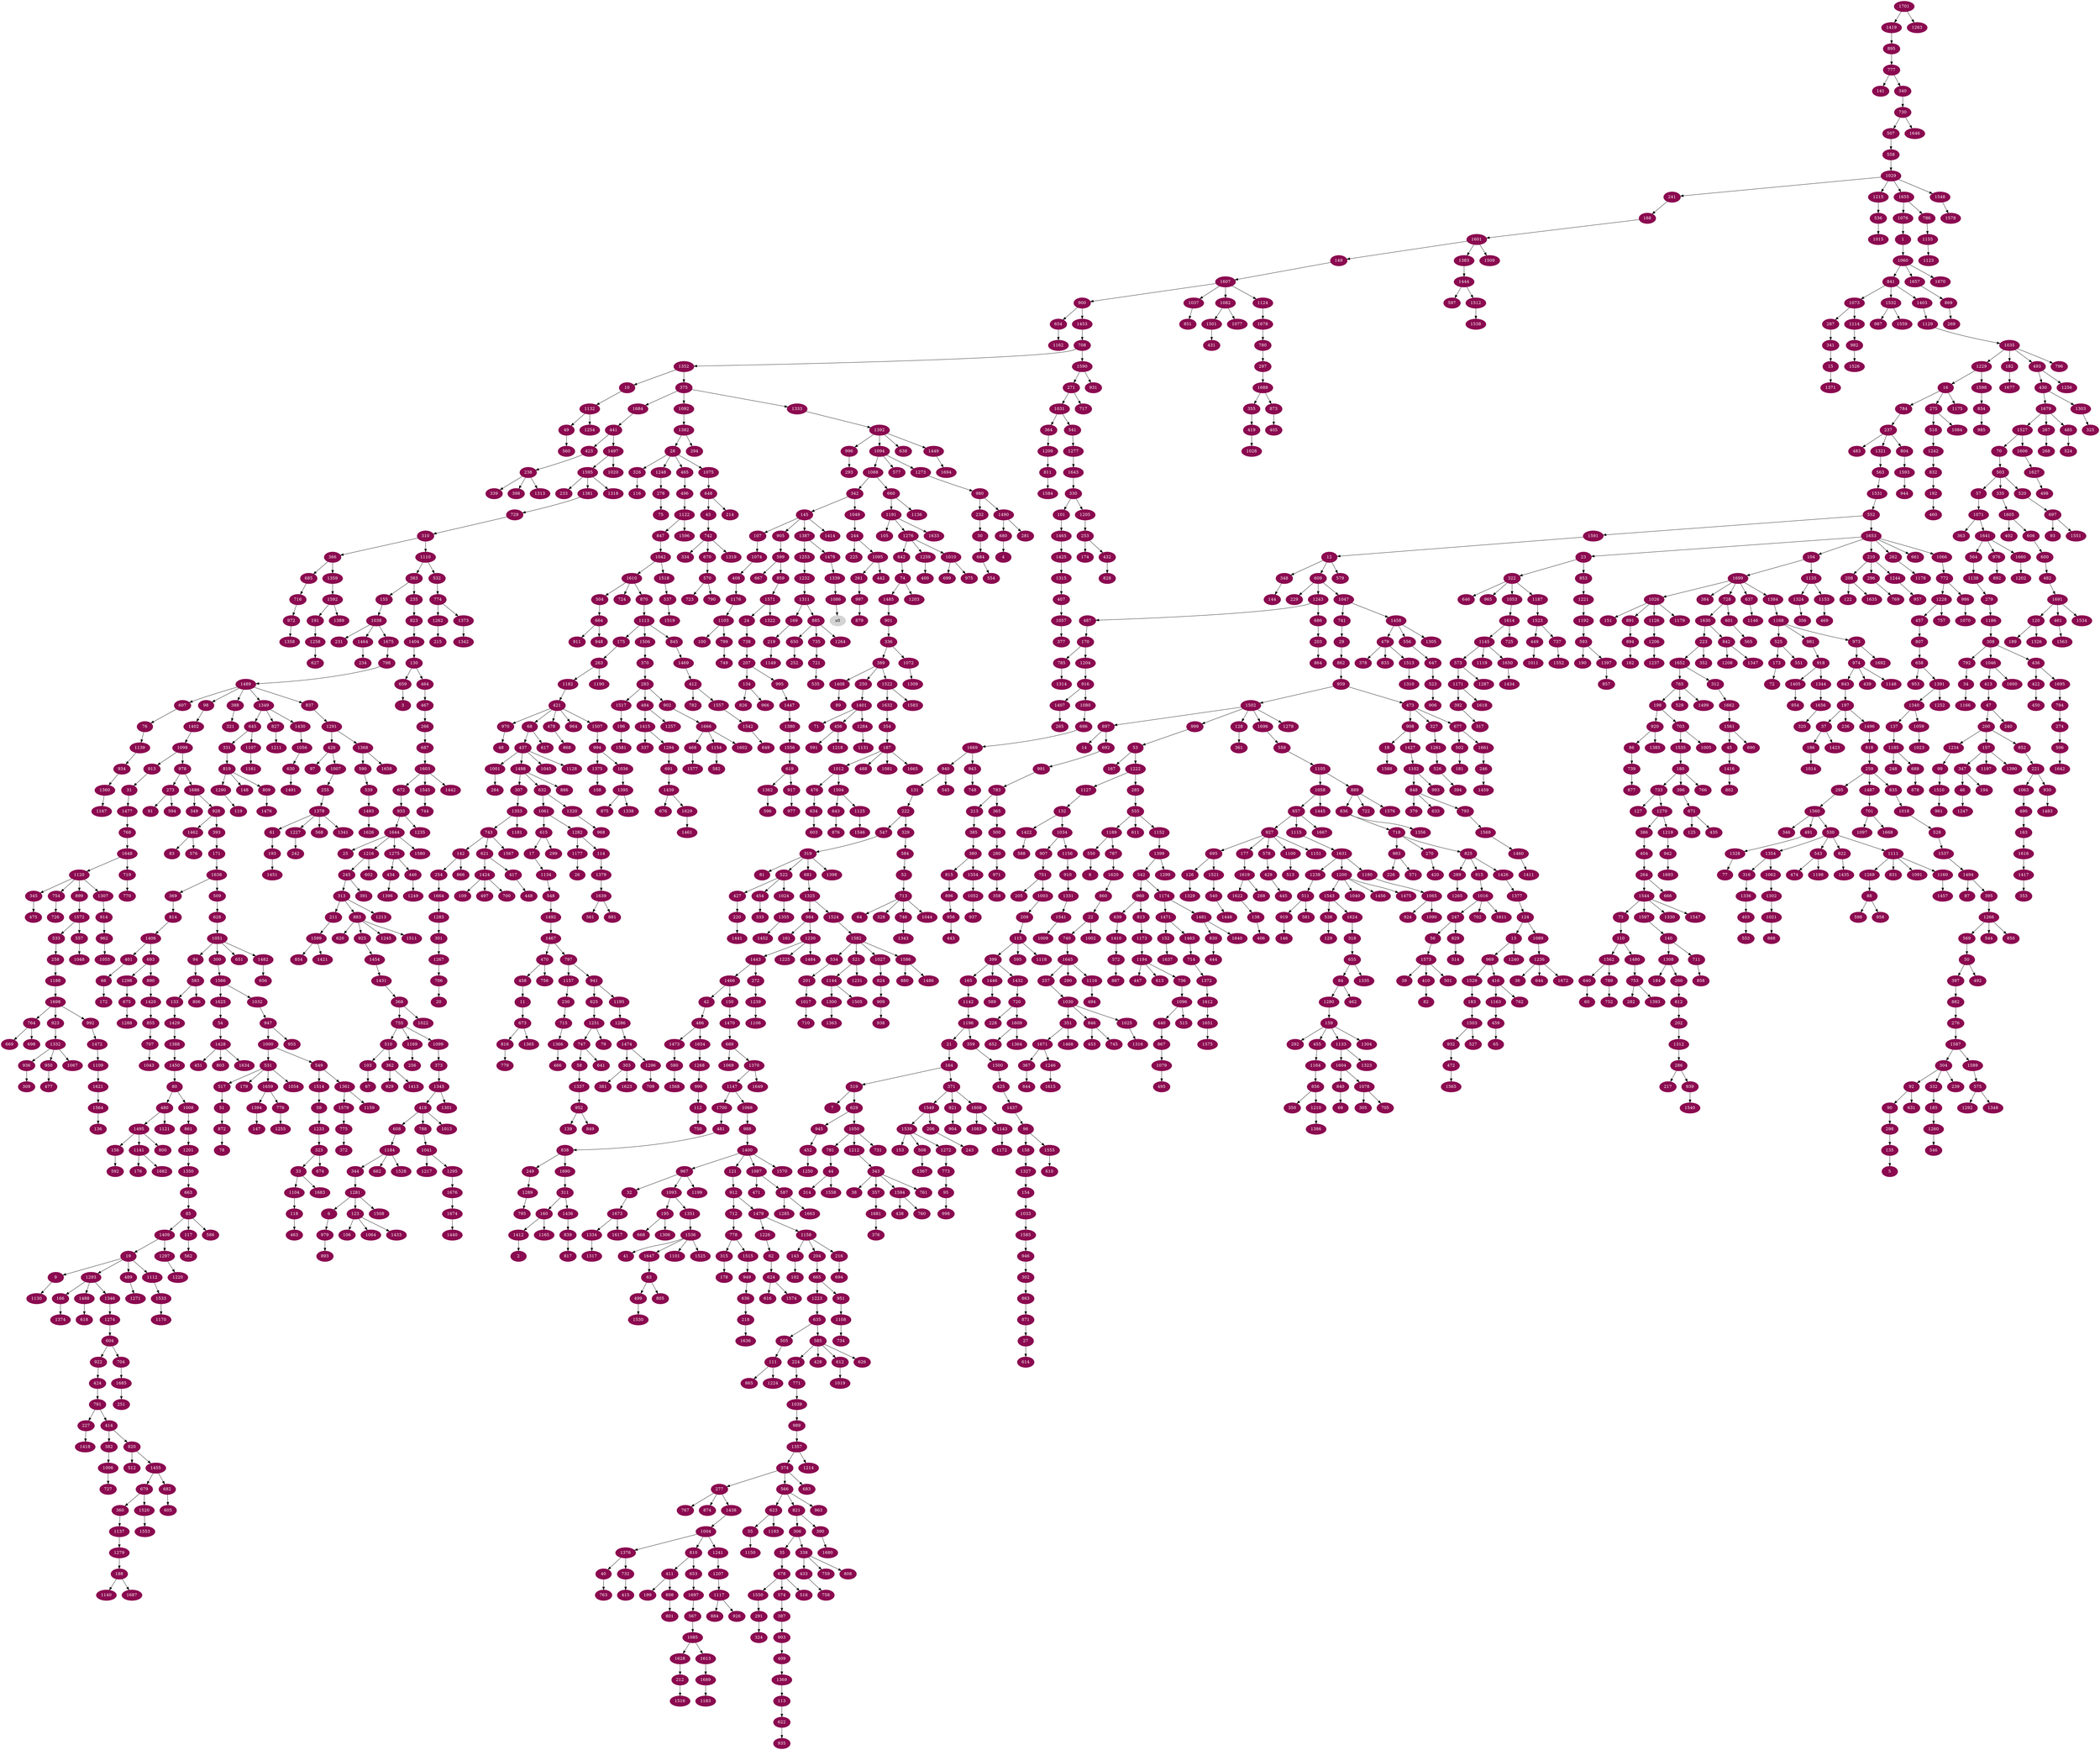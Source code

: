digraph G {
node [color=deeppink4, style=filled, fontcolor=white];
1076 -> 1;
1412 -> 2;
659 -> 3;
680 -> 4;
135 -> 5;
1281 -> 6;
519 -> 7;
550 -> 8;
19 -> 9;
1352 -> 10;
458 -> 11;
1591 -> 12;
124 -> 13;
897 -> 14;
341 -> 15;
1229 -> 16;
615 -> 17;
908 -> 18;
1409 -> 19;
706 -> 20;
1196 -> 21;
860 -> 22;
1653 -> 23;
1571 -> 24;
1644 -> 25;
1177 -> 26;
871 -> 27;
1382 -> 28;
741 -> 29;
232 -> 30;
913 -> 31;
967 -> 32;
323 -> 33;
792 -> 34;
306 -> 35;
1236 -> 36;
197 -> 37;
343 -> 38;
1573 -> 39;
1376 -> 40;
1536 -> 41;
1466 -> 42;
648 -> 43;
781 -> 44;
1561 -> 45;
347 -> 46;
413 -> 47;
970 -> 48;
1132 -> 49;
569 -> 50;
517 -> 51;
584 -> 52;
999 -> 53;
1625 -> 54;
623 -> 55;
247 -> 56;
503 -> 57;
747 -> 58;
1514 -> 59;
640 -> 60;
1378 -> 61;
1226 -> 62;
1647 -> 63;
713 -> 64;
459 -> 65;
401 -> 66;
103 -> 67;
421 -> 68;
840 -> 69;
1527 -> 70;
1401 -> 71;
173 -> 72;
1544 -> 73;
642 -> 74;
278 -> 75;
607 -> 76;
1328 -> 77;
872 -> 78;
1251 -> 79;
1450 -> 80;
319 -> 81;
410 -> 82;
1462 -> 83;
655 -> 84;
663 -> 85;
920 -> 86;
1494 -> 87;
1269 -> 88;
1408 -> 89;
92 -> 90;
273 -> 91;
304 -> 92;
697 -> 93;
1051 -> 94;
773 -> 95;
1437 -> 96;
426 -> 97;
1489 -> 98;
1234 -> 99;
1103 -> 100;
330 -> 101;
143 -> 102;
510 -> 103;
1653 -> 104;
1191 -> 105;
123 -> 106;
145 -> 107;
1375 -> 108;
1424 -> 109;
73 -> 110;
505 -> 111;
990 -> 112;
1369 -> 113;
1282 -> 114;
209 -> 115;
326 -> 116;
85 -> 117;
1104 -> 118;
1290 -> 119;
1691 -> 120;
1400 -> 121;
208 -> 122;
1281 -> 123;
1377 -> 124;
671 -> 125;
695 -> 126;
733 -> 127;
1502 -> 128;
538 -> 129;
1404 -> 130;
940 -> 131;
1127 -> 132;
583 -> 133;
207 -> 134;
298 -> 135;
1564 -> 136;
1340 -> 137;
1622 -> 138;
952 -> 139;
1597 -> 140;
777 -> 141;
743 -> 142;
1158 -> 143;
348 -> 144;
342 -> 145;
919 -> 146;
1394 -> 147;
819 -> 148;
1601 -> 149;
1466 -> 150;
1026 -> 151;
1471 -> 152;
1539 -> 153;
1327 -> 154;
383 -> 155;
1495 -> 156;
200 -> 157;
96 -> 158;
1280 -> 159;
311 -> 160;
984 -> 161;
894 -> 162;
490 -> 163;
21 -> 164;
399 -> 165;
1293 -> 166;
53 -> 167;
241 -> 168;
1311 -> 169;
487 -> 170;
393 -> 171;
66 -> 172;
525 -> 173;
253 -> 174;
1113 -> 175;
1141 -> 176;
927 -> 177;
315 -> 178;
531 -> 179;
1535 -> 180;
502 -> 181;
1035 -> 182;
1529 -> 183;
1308 -> 184;
332 -> 185;
37 -> 186;
354 -> 187;
1279 -> 188;
120 -> 189;
593 -> 190;
1592 -> 191;
832 -> 192;
61 -> 193;
347 -> 194;
1093 -> 195;
1517 -> 196;
843 -> 197;
765 -> 198;
411 -> 199;
47 -> 200;
534 -> 201;
812 -> 202;
686 -> 203;
1158 -> 204;
751 -> 205;
1549 -> 206;
738 -> 207;
210 -> 208;
1003 -> 209;
1653 -> 210;
313 -> 211;
1628 -> 212;
783 -> 213;
648 -> 214;
1262 -> 215;
1158 -> 216;
286 -> 217;
636 -> 218;
169 -> 219;
427 -> 220;
852 -> 221;
131 -> 222;
1630 -> 223;
585 -> 224;
244 -> 225;
983 -> 226;
791 -> 227;
720 -> 228;
609 -> 229;
1157 -> 230;
1038 -> 231;
980 -> 232;
1595 -> 233;
1464 -> 234;
383 -> 235;
197 -> 236;
784 -> 237;
423 -> 238;
304 -> 239;
47 -> 240;
1029 -> 241;
1227 -> 242;
206 -> 243;
1049 -> 244;
1216 -> 245;
1661 -> 246;
1016 -> 247;
1185 -> 248;
838 -> 249;
389 -> 250;
1685 -> 251;
650 -> 252;
1205 -> 253;
142 -> 254;
1007 -> 255;
1169 -> 256;
1645 -> 257;
533 -> 258;
818 -> 259;
1308 -> 260;
1095 -> 261;
1653 -> 262;
175 -> 263;
404 -> 264;
1407 -> 265;
467 -> 266;
1679 -> 267;
267 -> 268;
869 -> 269;
718 -> 270;
1590 -> 271;
1443 -> 272;
978 -> 273;
794 -> 274;
16 -> 275;
882 -> 276;
374 -> 277;
1248 -> 278;
1138 -> 279;
500 -> 280;
1490 -> 281;
753 -> 282;
370 -> 283;
1001 -> 284;
1222 -> 285;
1312 -> 286;
1073 -> 287;
1619 -> 288;
825 -> 289;
1645 -> 290;
1550 -> 291;
159 -> 292;
996 -> 293;
1382 -> 294;
259 -> 295;
210 -> 296;
780 -> 297;
90 -> 298;
615 -> 299;
1051 -> 300;
1283 -> 301;
946 -> 302;
1474 -> 303;
1587 -> 304;
1078 -> 305;
821 -> 306;
1498 -> 307;
1186 -> 308;
936 -> 309;
729 -> 310;
1690 -> 311;
1652 -> 312;
245 -> 313;
44 -> 314;
778 -> 315;
1354 -> 316;
392 -> 317;
1624 -> 318;
547 -> 319;
1656 -> 320;
388 -> 321;
23 -> 322;
1233 -> 323;
291 -> 324;
1303 -> 325;
28 -> 326;
473 -> 327;
713 -> 328;
222 -> 329;
1643 -> 330;
645 -> 331;
304 -> 332;
454 -> 333;
742 -> 334;
503 -> 335;
901 -> 336;
1415 -> 337;
306 -> 338;
238 -> 339;
777 -> 340;
287 -> 341;
1088 -> 342;
1212 -> 343;
1184 -> 344;
1120 -> 345;
1560 -> 346;
157 -> 347;
12 -> 348;
1686 -> 349;
856 -> 350;
1030 -> 351;
223 -> 352;
1417 -> 353;
1632 -> 354;
1688 -> 355;
1324 -> 356;
343 -> 357;
971 -> 358;
1196 -> 359;
679 -> 360;
128 -> 361;
510 -> 362;
1071 -> 363;
1031 -> 364;
783 -> 365;
310 -> 366;
1671 -> 367;
1431 -> 368;
1638 -> 369;
1506 -> 370;
164 -> 371;
775 -> 372;
1099 -> 373;
1357 -> 374;
1352 -> 375;
1681 -> 376;
1057 -> 377;
479 -> 378;
848 -> 379;
385 -> 380;
303 -> 381;
414 -> 382;
1110 -> 383;
1699 -> 384;
213 -> 385;
1270 -> 386;
574 -> 387;
1489 -> 388;
336 -> 389;
821 -> 390;
245 -> 391;
1171 -> 392;
928 -> 393;
526 -> 394;
1494 -> 395;
180 -> 396;
50 -> 397;
238 -> 398;
115 -> 399;
1259 -> 400;
1406 -> 401;
1605 -> 402;
1336 -> 403;
386 -> 404;
873 -> 405;
138 -> 406;
1315 -> 407;
1074 -> 408;
903 -> 409;
1573 -> 410;
810 -> 411;
1469 -> 412;
1046 -> 413;
791 -> 414;
732 -> 415;
969 -> 416;
621 -> 417;
1345 -> 418;
355 -> 419;
270 -> 420;
1182 -> 421;
436 -> 422;
441 -> 423;
922 -> 424;
1500 -> 425;
1291 -> 426;
522 -> 427;
585 -> 428;
578 -> 429;
493 -> 430;
1501 -> 431;
253 -> 432;
338 -> 433;
1275 -> 434;
671 -> 435;
308 -> 436;
68 -> 437;
1594 -> 438;
974 -> 439;
1096 -> 440;
1684 -> 441;
1095 -> 442;
956 -> 443;
830 -> 444;
429 -> 445;
1275 -> 446;
1194 -> 447;
417 -> 448;
1523 -> 449;
422 -> 450;
1428 -> 451;
945 -> 452;
846 -> 453;
522 -> 454;
159 -> 455;
1401 -> 456;
1228 -> 457;
470 -> 458;
1163 -> 459;
192 -> 460;
1691 -> 461;
84 -> 462;
118 -> 463;
130 -> 464;
28 -> 465;
1366 -> 466;
464 -> 467;
1666 -> 468;
1153 -> 469;
1467 -> 470;
1087 -> 471;
932 -> 472;
959 -> 473;
543 -> 474;
345 -> 475;
1012 -> 476;
950 -> 477;
421 -> 478;
1458 -> 479;
80 -> 480;
1700 -> 481;
600 -> 482;
237 -> 483;
283 -> 484;
1679 -> 485;
42 -> 486;
1243 -> 487;
187 -> 488;
19 -> 489;
1063 -> 490;
1560 -> 491;
50 -> 492;
1035 -> 493;
1116 -> 494;
1079 -> 495;
465 -> 496;
1424 -> 497;
1627 -> 498;
63 -> 499;
365 -> 500;
1573 -> 501;
677 -> 502;
70 -> 503;
1610 -> 504;
635 -> 505;
274 -> 506;
730 -> 507;
1539 -> 508;
1638 -> 509;
755 -> 510;
1238 -> 511;
820 -> 512;
1100 -> 513;
829 -> 514;
1096 -> 515;
678 -> 516;
531 -> 517;
275 -> 518;
164 -> 519;
503 -> 520;
1582 -> 521;
319 -> 522;
647 -> 523;
485 -> 524;
1168 -> 525;
1261 -> 526;
1503 -> 527;
1018 -> 528;
765 -> 529;
1560 -> 530;
1000 -> 531;
1110 -> 532;
1572 -> 533;
1582 -> 534;
721 -> 535;
1215 -> 536;
1518 -> 537;
1543 -> 538;
590 -> 539;
1521 -> 540;
1031 -> 541;
1399 -> 542;
530 -> 543;
1266 -> 544;
940 -> 545;
1260 -> 546;
222 -> 547;
1134 -> 548;
1000 -> 549;
1189 -> 550;
525 -> 551;
1531 -> 552;
403 -> 553;
684 -> 554;
285 -> 555;
1458 -> 556;
1572 -> 557;
507 -> 558;
1696 -> 559;
49 -> 560;
1639 -> 561;
117 -> 562;
1321 -> 563;
1641 -> 564;
601 -> 565;
374 -> 566;
1697 -> 567;
1378 -> 568;
1266 -> 569;
670 -> 570;
983 -> 571;
1410 -> 572;
1145 -> 573;
678 -> 574;
1589 -> 575;
1462 -> 576;
1094 -> 577;
927 -> 578;
12 -> 579;
1473 -> 580;
511 -> 581;
1154 -> 582;
94 -> 583;
329 -> 584;
635 -> 585;
85 -> 586;
1087 -> 587;
1422 -> 588;
1446 -> 589;
1368 -> 590;
456 -> 591;
156 -> 592;
1192 -> 593;
273 -> 594;
115 -> 595;
1362 -> 596;
1444 -> 597;
88 -> 598;
905 -> 599;
606 -> 600;
728 -> 601;
1216 -> 602;
634 -> 603;
1274 -> 604;
682 -> 605;
1605 -> 606;
1489 -> 607;
418 -> 608;
12 -> 609;
1555 -> 610;
555 -> 611;
585 -> 612;
1194 -> 613;
27 -> 614;
1061 -> 615;
624 -> 616;
68 -> 617;
1488 -> 618;
1556 -> 619;
883 -> 620;
743 -> 621;
113 -> 622;
566 -> 623;
62 -> 624;
941 -> 625;
585 -> 626;
1258 -> 627;
509 -> 628;
519 -> 629;
1056 -> 630;
92 -> 631;
1498 -> 632;
848 -> 633;
476 -> 634;
1223 -> 635;
949 -> 636;
1699 -> 637;
1392 -> 638;
960 -> 639;
1562 -> 640;
747 -> 641;
1276 -> 642;
1504 -> 643;
1236 -> 644;
1349 -> 645;
322 -> 646;
556 -> 647;
1075 -> 648;
1542 -> 649;
885 -> 650;
1051 -> 651;
1609 -> 652;
810 -> 653;
900 -> 654;
318 -> 655;
1482 -> 656;
1058 -> 657;
807 -> 658;
130 -> 659;
1088 -> 660;
1653 -> 661;
1184 -> 662;
1350 -> 663;
504 -> 664;
204 -> 665;
264 -> 666;
599 -> 667;
195 -> 668;
764 -> 669;
742 -> 670;
396 -> 671;
1603 -> 672;
11 -> 673;
323 -> 674;
1298 -> 675;
1439 -> 676;
473 -> 677;
35 -> 678;
1455 -> 679;
1490 -> 680;
319 -> 681;
1455 -> 682;
374 -> 683;
30 -> 684;
366 -> 685;
1243 -> 686;
266 -> 687;
1185 -> 688;
1470 -> 689;
1561 -> 690;
1294 -> 691;
897 -> 692;
1406 -> 693;
216 -> 694;
927 -> 695;
1080 -> 696;
520 -> 697;
764 -> 698;
1010 -> 699;
1424 -> 700;
1487 -> 701;
1016 -> 702;
198 -> 703;
604 -> 704;
1078 -> 705;
1267 -> 706;
855 -> 707;
1453 -> 708;
1296 -> 709;
1017 -> 710;
140 -> 711;
912 -> 712;
52 -> 713;
1463 -> 714;
230 -> 715;
685 -> 716;
271 -> 717;
836 -> 718;
1648 -> 719;
1432 -> 720;
735 -> 721;
889 -> 722;
570 -> 723;
1610 -> 724;
1614 -> 725;
754 -> 726;
1006 -> 727;
1699 -> 728;
1381 -> 729;
340 -> 730;
1050 -> 731;
1376 -> 732;
180 -> 733;
1108 -> 734;
885 -> 735;
1194 -> 736;
1523 -> 737;
24 -> 738;
86 -> 739;
22 -> 740;
1047 -> 741;
43 -> 742;
1353 -> 743;
1545 -> 744;
846 -> 745;
713 -> 746;
1251 -> 747;
943 -> 748;
799 -> 749;
112 -> 750;
907 -> 751;
789 -> 752;
1480 -> 753;
1120 -> 754;
368 -> 755;
470 -> 756;
1228 -> 757;
433 -> 758;
338 -> 759;
1594 -> 760;
343 -> 761;
416 -> 762;
40 -> 763;
1698 -> 764;
1652 -> 765;
180 -> 766;
277 -> 767;
1477 -> 768;
296 -> 769;
719 -> 770;
224 -> 771;
1066 -> 772;
1272 -> 773;
532 -> 774;
1579 -> 775;
1659 -> 776;
895 -> 777;
712 -> 778;
816 -> 779;
1678 -> 780;
1050 -> 781;
412 -> 782;
991 -> 783;
16 -> 784;
170 -> 785;
1655 -> 786;
1189 -> 787;
418 -> 788;
1562 -> 789;
570 -> 790;
424 -> 791;
308 -> 792;
848 -> 793;
1695 -> 794;
1289 -> 795;
1035 -> 796;
1467 -> 797;
1675 -> 798;
1103 -> 799;
1495 -> 800;
898 -> 801;
1416 -> 802;
1428 -> 803;
237 -> 804;
63 -> 805;
583 -> 806;
457 -> 807;
338 -> 808;
819 -> 809;
1004 -> 810;
1209 -> 811;
260 -> 812;
960 -> 813;
369 -> 814;
380 -> 815;
673 -> 816;
839 -> 817;
1496 -> 818;
331 -> 819;
414 -> 820;
566 -> 821;
530 -> 822;
235 -> 823;
1027 -> 824;
718 -> 825;
134 -> 826;
1349 -> 827;
432 -> 828;
247 -> 829;
1481 -> 830;
1111 -> 831;
1242 -> 832;
479 -> 833;
1598 -> 834;
259 -> 835;
889 -> 836;
1489 -> 837;
481 -> 838;
1436 -> 839;
1604 -> 840;
1060 -> 841;
1630 -> 842;
974 -> 843;
367 -> 844;
1113 -> 845;
1030 -> 846;
1122 -> 847;
1102 -> 848;
952 -> 849;
1266 -> 850;
1037 -> 851;
200 -> 852;
23 -> 853;
1599 -> 854;
1420 -> 855;
1164 -> 856;
1397 -> 857;
711 -> 858;
599 -> 859;
1620 -> 860;
1008 -> 861;
29 -> 862;
302 -> 863;
203 -> 864;
111 -> 865;
142 -> 866;
440 -> 867;
478 -> 868;
1657 -> 869;
1610 -> 870;
863 -> 871;
51 -> 872;
1688 -> 873;
277 -> 874;
1395 -> 875;
643 -> 876;
739 -> 877;
688 -> 878;
997 -> 879;
1586 -> 880;
1639 -> 881;
397 -> 882;
313 -> 883;
1117 -> 884;
1311 -> 885;
1498 -> 886;
572 -> 887;
1021 -> 888;
1105 -> 889;
693 -> 890;
1026 -> 891;
976 -> 892;
979 -> 893;
891 -> 894;
1419 -> 895;
815 -> 896;
1502 -> 897;
411 -> 898;
1120 -> 899;
1607 -> 900;
1485 -> 901;
283 -> 902;
387 -> 903;
921 -> 904;
145 -> 905;
523 -> 906;
1034 -> 907;
473 -> 908;
824 -> 909;
1156 -> 910;
664 -> 911;
121 -> 912;
1098 -> 913;
1307 -> 914;
825 -> 915;
1204 -> 916;
619 -> 917;
981 -> 918;
511 -> 919;
198 -> 920;
371 -> 921;
604 -> 922;
1698 -> 923;
1065 -> 924;
883 -> 925;
1117 -> 926;
657 -> 927;
1686 -> 928;
362 -> 929;
221 -> 930;
1590 -> 931;
1503 -> 932;
672 -> 933;
1139 -> 934;
622 -> 935;
1332 -> 936;
1052 -> 937;
909 -> 938;
286 -> 939;
1669 -> 940;
797 -> 941;
1219 -> 942;
1669 -> 943;
1593 -> 944;
629 -> 945;
1585 -> 946;
1032 -> 947;
664 -> 948;
1515 -> 949;
1332 -> 950;
665 -> 951;
1337 -> 952;
658 -> 953;
1405 -> 954;
947 -> 955;
896 -> 956;
1244 -> 957;
88 -> 958;
862 -> 959;
542 -> 960;
1510 -> 961;
914 -> 962;
566 -> 963;
421 -> 964;
322 -> 965;
134 -> 966;
1400 -> 967;
1320 -> 968;
13 -> 969;
421 -> 970;
280 -> 971;
716 -> 972;
1168 -> 973;
973 -> 974;
1010 -> 975;
1641 -> 976;
917 -> 977;
1098 -> 978;
6 -> 979;
1273 -> 980;
1168 -> 981;
1114 -> 982;
718 -> 983;
1325 -> 984;
834 -> 985;
772 -> 986;
1532 -> 987;
1068 -> 988;
1039 -> 989;
1268 -> 990;
692 -> 991;
1698 -> 992;
1102 -> 993;
1507 -> 994;
207 -> 995;
1392 -> 996;
261 -> 997;
95 -> 998;
1502 -> 999;
947 -> 1000;
437 -> 1001;
22 -> 1002;
751 -> 1003;
1438 -> 1004;
703 -> 1005;
382 -> 1006;
426 -> 1007;
80 -> 1008;
1541 -> 1009;
1276 -> 1010;
449 -> 1011;
187 -> 1012;
418 -> 1013;
186 -> 1014;
536 -> 1015;
915 -> 1016;
201 -> 1017;
835 -> 1018;
612 -> 1019;
1497 -> 1020;
1302 -> 1021;
368 -> 1022;
1059 -> 1023;
522 -> 1024;
1030 -> 1025;
1699 -> 1026;
1582 -> 1027;
419 -> 1028;
558 -> 1029;
257 -> 1030;
271 -> 1031;
1566 -> 1032;
154 -> 1033;
132 -> 1034;
1129 -> 1035;
994 -> 1036;
1607 -> 1037;
155 -> 1038;
771 -> 1039;
1200 -> 1040;
788 -> 1041;
847 -> 1042;
707 -> 1043;
713 -> 1044;
437 -> 1045;
308 -> 1046;
609 -> 1047;
557 -> 1048;
342 -> 1049;
629 -> 1050;
628 -> 1051;
1554 -> 1052;
322 -> 1053;
531 -> 1054;
962 -> 1055;
1430 -> 1056;
407 -> 1057;
1105 -> 1058;
1340 -> 1059;
1 -> 1060;
632 -> 1061;
1354 -> 1062;
221 -> 1063;
123 -> 1064;
1180 -> 1065;
1653 -> 1066;
1332 -> 1067;
1147 -> 1068;
689 -> 1069;
986 -> 1070;
57 -> 1071;
336 -> 1072;
841 -> 1073;
107 -> 1074;
28 -> 1075;
1655 -> 1076;
1082 -> 1077;
1604 -> 1078;
867 -> 1079;
916 -> 1080;
187 -> 1081;
1607 -> 1082;
1608 -> 1083;
275 -> 1084;
567 -> 1085;
1339 -> 1086;
1400 -> 1087;
1094 -> 1088;
124 -> 1089;
1065 -> 1090;
1111 -> 1091;
375 -> 1092;
967 -> 1093;
1392 -> 1094;
244 -> 1095;
736 -> 1096;
701 -> 1097;
1402 -> 1098;
755 -> 1099;
927 -> 1100;
1536 -> 1101;
1427 -> 1102;
1176 -> 1103;
33 -> 1104;
559 -> 1105;
1239 -> 1106;
645 -> 1107;
951 -> 1108;
1472 -> 1109;
310 -> 1110;
530 -> 1111;
19 -> 1112;
870 -> 1113;
1073 -> 1114;
657 -> 1115;
1645 -> 1116;
1207 -> 1117;
115 -> 1118;
1145 -> 1119;
1648 -> 1120;
480 -> 1121;
496 -> 1122;
1155 -> 1123;
1607 -> 1124;
1504 -> 1125;
1026 -> 1126;
1222 -> 1127;
437 -> 1128;
1403 -> 1129;
9 -> 1130;
1284 -> 1131;
10 -> 1132;
159 -> 1133;
17 -> 1134;
104 -> 1135;
660 -> 1136;
360 -> 1137;
564 -> 1138;
76 -> 1139;
188 -> 1140;
1495 -> 1141;
165 -> 1142;
1608 -> 1143;
521 -> 1144;
1614 -> 1145;
637 -> 1146;
1370 -> 1147;
974 -> 1148;
219 -> 1149;
55 -> 1150;
927 -> 1151;
555 -> 1152;
1135 -> 1153;
1666 -> 1154;
786 -> 1155;
1034 -> 1156;
797 -> 1157;
1479 -> 1158;
1361 -> 1159;
1111 -> 1160;
1107 -> 1161;
654 -> 1162;
416 -> 1163;
455 -> 1164;
160 -> 1165;
34 -> 1166;
1360 -> 1167;
1384 -> 1168;
755 -> 1169;
1533 -> 1170;
573 -> 1171;
1143 -> 1172;
813 -> 1173;
542 -> 1174;
16 -> 1175;
408 -> 1176;
1282 -> 1177;
262 -> 1178;
1026 -> 1179;
1631 -> 1180;
1353 -> 1181;
263 -> 1182;
1689 -> 1183;
608 -> 1184;
137 -> 1185;
279 -> 1186;
322 -> 1187;
258 -> 1188;
555 -> 1189;
263 -> 1190;
660 -> 1191;
1221 -> 1192;
623 -> 1193;
1173 -> 1194;
941 -> 1195;
1142 -> 1196;
157 -> 1197;
543 -> 1198;
967 -> 1199;
1631 -> 1200;
861 -> 1201;
1660 -> 1202;
74 -> 1203;
170 -> 1204;
330 -> 1205;
1126 -> 1206;
1241 -> 1207;
842 -> 1208;
364 -> 1209;
856 -> 1210;
827 -> 1211;
1050 -> 1212;
313 -> 1213;
1357 -> 1214;
1029 -> 1215;
1644 -> 1216;
1041 -> 1217;
456 -> 1218;
1270 -> 1219;
1297 -> 1220;
853 -> 1221;
53 -> 1222;
665 -> 1223;
111 -> 1224;
1230 -> 1225;
1479 -> 1226;
1378 -> 1227;
772 -> 1228;
1035 -> 1229;
984 -> 1230;
521 -> 1231;
1253 -> 1232;
59 -> 1233;
200 -> 1234;
933 -> 1235;
1089 -> 1236;
1206 -> 1237;
1631 -> 1238;
272 -> 1239;
13 -> 1240;
1004 -> 1241;
518 -> 1242;
609 -> 1243;
210 -> 1244;
883 -> 1245;
1671 -> 1246;
46 -> 1247;
28 -> 1248;
446 -> 1249;
452 -> 1250;
625 -> 1251;
1391 -> 1252;
1387 -> 1253;
1132 -> 1254;
776 -> 1255;
493 -> 1256;
484 -> 1257;
191 -> 1258;
1276 -> 1259;
185 -> 1260;
327 -> 1261;
774 -> 1262;
1701 -> 1263;
885 -> 1264;
289 -> 1265;
395 -> 1266;
301 -> 1267;
1654 -> 1268;
1111 -> 1269;
733 -> 1270;
489 -> 1271;
1539 -> 1272;
1094 -> 1273;
1346 -> 1274;
1644 -> 1275;
1191 -> 1276;
541 -> 1277;
1502 -> 1278;
1137 -> 1279;
84 -> 1280;
344 -> 1281;
1061 -> 1282;
1664 -> 1283;
1401 -> 1284;
587 -> 1285;
1195 -> 1286;
573 -> 1287;
675 -> 1288;
249 -> 1289;
819 -> 1290;
837 -> 1291;
575 -> 1292;
19 -> 1293;
1415 -> 1294;
1041 -> 1295;
1474 -> 1296;
1409 -> 1297;
693 -> 1298;
1399 -> 1299;
1144 -> 1300;
1345 -> 1301;
1062 -> 1302;
430 -> 1303;
159 -> 1304;
1458 -> 1305;
195 -> 1306;
1120 -> 1307;
140 -> 1308;
1072 -> 1309;
1513 -> 1310;
1232 -> 1311;
202 -> 1312;
238 -> 1313;
785 -> 1314;
1425 -> 1315;
1025 -> 1316;
1334 -> 1317;
1595 -> 1318;
742 -> 1319;
632 -> 1320;
237 -> 1321;
1571 -> 1322;
1133 -> 1323;
1135 -> 1324;
681 -> 1325;
120 -> 1326;
158 -> 1327;
491 -> 1328;
126 -> 1329;
1544 -> 1330;
910 -> 1331;
923 -> 1332;
375 -> 1333;
1673 -> 1334;
655 -> 1335;
316 -> 1336;
58 -> 1337;
1395 -> 1338;
1478 -> 1339;
1391 -> 1340;
1378 -> 1341;
1373 -> 1342;
746 -> 1343;
918 -> 1344;
373 -> 1345;
1293 -> 1346;
842 -> 1347;
575 -> 1348;
1489 -> 1349;
1201 -> 1350;
1093 -> 1351;
708 -> 1352;
307 -> 1353;
530 -> 1354;
1024 -> 1355;
836 -> 1356;
989 -> 1357;
972 -> 1358;
366 -> 1359;
934 -> 1360;
549 -> 1361;
619 -> 1362;
1300 -> 1363;
1609 -> 1364;
673 -> 1365;
715 -> 1366;
508 -> 1367;
1291 -> 1368;
409 -> 1369;
689 -> 1370;
15 -> 1371;
714 -> 1372;
774 -> 1373;
166 -> 1374;
994 -> 1375;
1004 -> 1376;
1426 -> 1377;
255 -> 1378;
114 -> 1379;
1447 -> 1380;
1595 -> 1381;
1092 -> 1382;
1601 -> 1383;
1699 -> 1384;
920 -> 1385;
1210 -> 1386;
145 -> 1387;
1429 -> 1388;
1592 -> 1389;
157 -> 1390;
658 -> 1391;
1333 -> 1392;
753 -> 1393;
1659 -> 1394;
1036 -> 1395;
434 -> 1396;
593 -> 1397;
319 -> 1398;
1152 -> 1399;
988 -> 1400;
250 -> 1401;
98 -> 1402;
841 -> 1403;
823 -> 1404;
918 -> 1405;
814 -> 1406;
916 -> 1407;
389 -> 1408;
85 -> 1409;
639 -> 1410;
1460 -> 1411;
160 -> 1412;
362 -> 1413;
145 -> 1414;
484 -> 1415;
45 -> 1416;
1616 -> 1417;
227 -> 1418;
1701 -> 1419;
890 -> 1420;
1599 -> 1421;
132 -> 1422;
37 -> 1423;
621 -> 1424;
1465 -> 1425;
825 -> 1426;
908 -> 1427;
54 -> 1428;
133 -> 1429;
1349 -> 1430;
1454 -> 1431;
399 -> 1432;
123 -> 1433;
1650 -> 1434;
822 -> 1435;
311 -> 1436;
425 -> 1437;
277 -> 1438;
691 -> 1439;
1674 -> 1440;
220 -> 1441;
1603 -> 1442;
1230 -> 1443;
1383 -> 1444;
1058 -> 1445;
399 -> 1446;
995 -> 1447;
540 -> 1448;
1392 -> 1449;
1388 -> 1450;
193 -> 1451;
1355 -> 1452;
900 -> 1453;
925 -> 1454;
820 -> 1455;
1200 -> 1456;
1160 -> 1457;
1047 -> 1458;
246 -> 1459;
1569 -> 1460;
1629 -> 1461;
928 -> 1462;
1471 -> 1463;
1038 -> 1464;
101 -> 1465;
1443 -> 1466;
1492 -> 1467;
351 -> 1468;
845 -> 1469;
150 -> 1470;
1174 -> 1471;
992 -> 1472;
486 -> 1473;
1286 -> 1474;
1200 -> 1475;
809 -> 1476;
31 -> 1477;
1387 -> 1478;
912 -> 1479;
110 -> 1480;
1174 -> 1481;
1051 -> 1482;
930 -> 1483;
1230 -> 1484;
74 -> 1485;
1586 -> 1486;
259 -> 1487;
1293 -> 1488;
798 -> 1489;
980 -> 1490;
630 -> 1491;
548 -> 1492;
539 -> 1493;
1537 -> 1494;
480 -> 1495;
197 -> 1496;
441 -> 1497;
437 -> 1498;
765 -> 1499;
359 -> 1500;
1082 -> 1501;
959 -> 1502;
183 -> 1503;
1012 -> 1504;
1144 -> 1505;
1113 -> 1506;
421 -> 1507;
1281 -> 1508;
1601 -> 1509;
99 -> 1510;
883 -> 1511;
1444 -> 1512;
479 -> 1513;
549 -> 1514;
778 -> 1515;
212 -> 1516;
283 -> 1517;
1042 -> 1518;
537 -> 1519;
679 -> 1520;
695 -> 1521;
389 -> 1522;
1187 -> 1523;
1325 -> 1524;
1536 -> 1525;
982 -> 1526;
1679 -> 1527;
1184 -> 1528;
969 -> 1529;
499 -> 1530;
563 -> 1531;
841 -> 1532;
1112 -> 1533;
1691 -> 1534;
703 -> 1535;
1351 -> 1536;
528 -> 1537;
1512 -> 1538;
1549 -> 1539;
939 -> 1540;
1331 -> 1541;
1557 -> 1542;
1200 -> 1543;
264 -> 1544;
1603 -> 1545;
1125 -> 1546;
1544 -> 1547;
1029 -> 1548;
371 -> 1549;
678 -> 1550;
697 -> 1551;
737 -> 1552;
1520 -> 1553;
380 -> 1554;
96 -> 1555;
1380 -> 1556;
412 -> 1557;
44 -> 1558;
1532 -> 1559;
295 -> 1560;
1662 -> 1561;
110 -> 1562;
461 -> 1563;
1621 -> 1564;
472 -> 1565;
300 -> 1566;
743 -> 1567;
580 -> 1568;
793 -> 1569;
1400 -> 1570;
859 -> 1571;
899 -> 1572;
56 -> 1573;
624 -> 1574;
1651 -> 1575;
889 -> 1576;
468 -> 1577;
1548 -> 1578;
1361 -> 1579;
1644 -> 1580;
196 -> 1581;
1524 -> 1582;
1522 -> 1583;
811 -> 1584;
1033 -> 1585;
1582 -> 1586;
276 -> 1587;
18 -> 1588;
1587 -> 1589;
708 -> 1590;
552 -> 1591;
1359 -> 1592;
804 -> 1593;
343 -> 1594;
1497 -> 1595;
1122 -> 1596;
1544 -> 1597;
1229 -> 1598;
211 -> 1599;
1046 -> 1600;
168 -> 1601;
1666 -> 1602;
687 -> 1603;
1133 -> 1604;
335 -> 1605;
1527 -> 1606;
149 -> 1607;
371 -> 1608;
720 -> 1609;
1042 -> 1610;
1016 -> 1611;
1372 -> 1612;
1085 -> 1613;
1053 -> 1614;
1246 -> 1615;
163 -> 1616;
1673 -> 1617;
1171 -> 1618;
177 -> 1619;
787 -> 1620;
1109 -> 1621;
1619 -> 1622;
303 -> 1623;
1543 -> 1624;
1566 -> 1625;
1493 -> 1626;
1606 -> 1627;
1085 -> 1628;
1439 -> 1629;
728 -> 1630;
1115 -> 1631;
1522 -> 1632;
1191 -> 1633;
1428 -> 1634;
208 -> 1635;
218 -> 1636;
152 -> 1637;
171 -> 1638;
1379 -> 1639;
1481 -> 1640;
1071 -> 1641;
506 -> 1642;
1277 -> 1643;
933 -> 1644;
740 -> 1645;
730 -> 1646;
1536 -> 1647;
768 -> 1648;
1370 -> 1649;
1145 -> 1650;
1612 -> 1651;
223 -> 1652;
552 -> 1653;
486 -> 1654;
1029 -> 1655;
1344 -> 1656;
1060 -> 1657;
1368 -> 1658;
531 -> 1659;
1641 -> 1660;
677 -> 1661;
312 -> 1662;
587 -> 1663;
254 -> 1664;
187 -> 1665;
902 -> 1666;
657 -> 1667;
701 -> 1668;
696 -> 1669;
1060 -> 1670;
351 -> 1671;
1236 -> 1672;
32 -> 1673;
1676 -> 1674;
1038 -> 1675;
1295 -> 1676;
182 -> 1677;
1124 -> 1678;
430 -> 1679;
390 -> 1680;
357 -> 1681;
1141 -> 1682;
33 -> 1683;
375 -> 1684;
704 -> 1685;
978 -> 1686;
188 -> 1687;
297 -> 1688;
1613 -> 1689;
838 -> 1690;
482 -> 1691;
973 -> 1692;
942 -> 1693;
1449 -> 1694;
436 -> 1695;
1502 -> 1696;
653 -> 1697;
1188 -> 1698;
104 -> 1699;
1147 -> 1700;
node [color=lightgrey, style=filled, fontcolor=black];
1086 -> s0;
}
